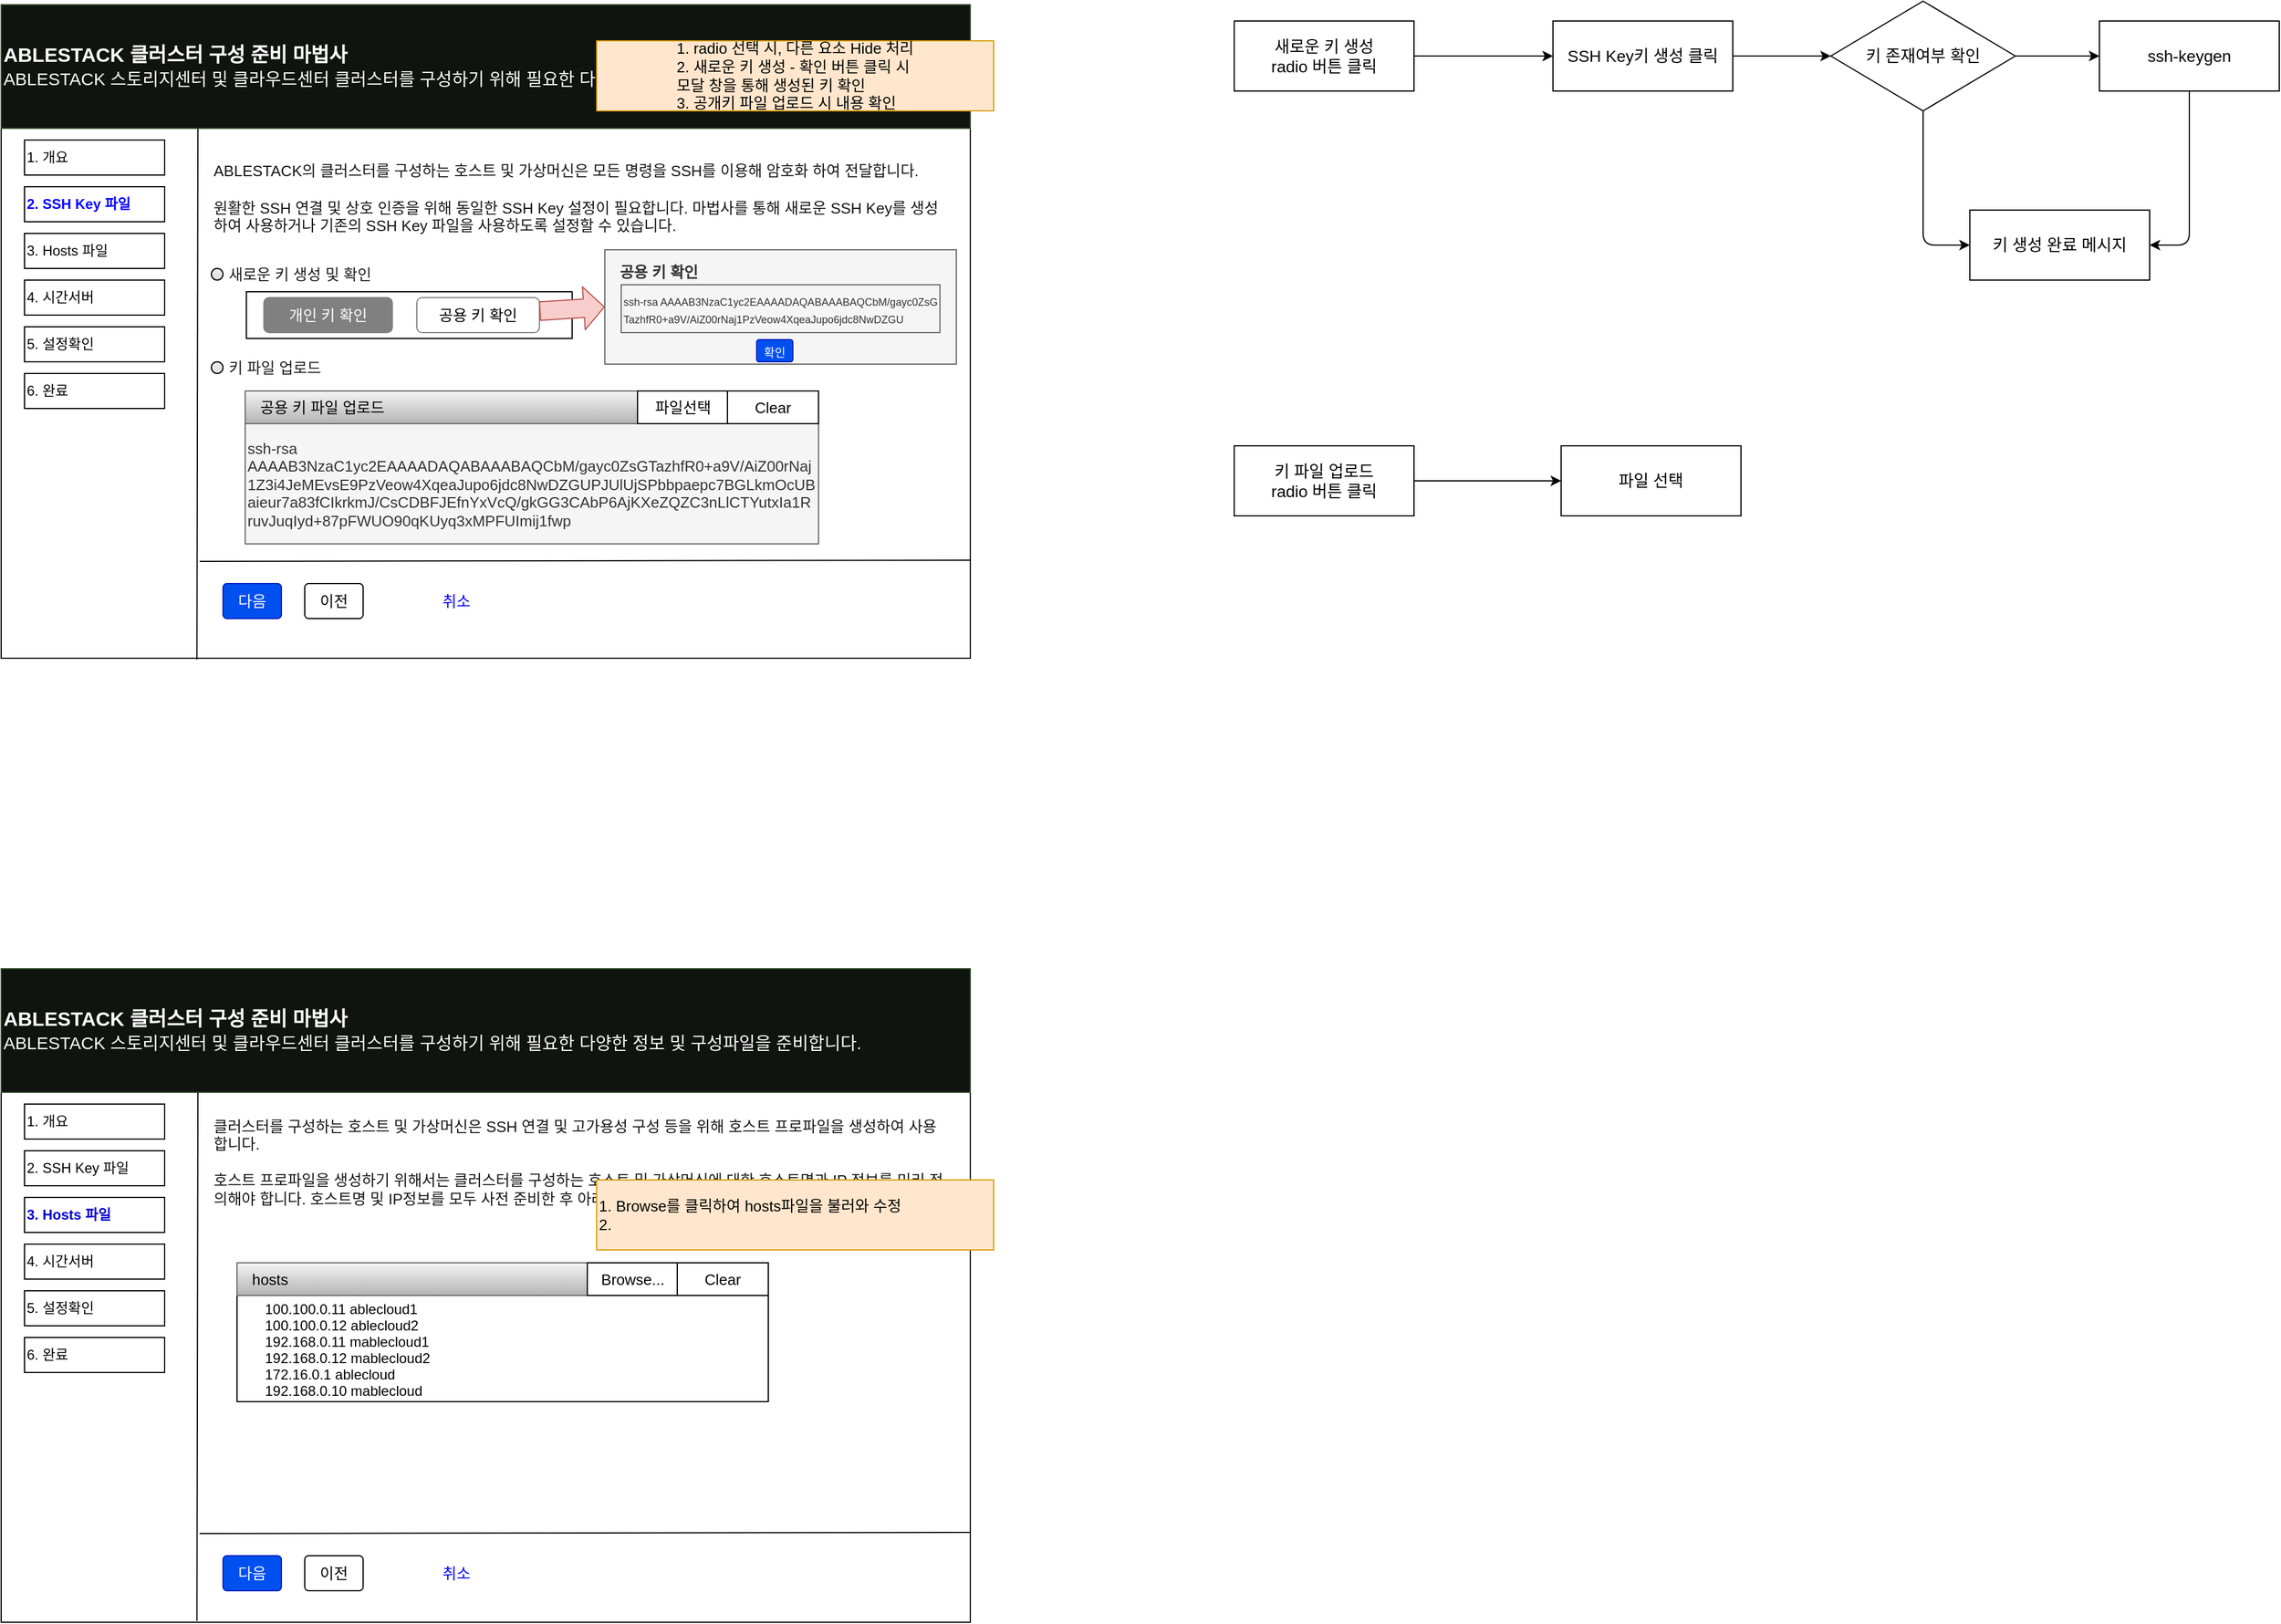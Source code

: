 <mxfile version="14.4.6" type="github">
  <diagram id="XoaDM2TkfQktanUWAJeV" name="클러스터 구성 준비(마법사)">
    <mxGraphModel dx="945" dy="533" grid="1" gridSize="7" guides="1" tooltips="1" connect="1" arrows="1" fold="1" page="1" pageScale="1" pageWidth="1169" pageHeight="827" background="none" math="0" shadow="0">
      <root>
        <mxCell id="0" />
        <mxCell id="1" parent="0" />
        <mxCell id="__XMbqS7DblXaXG2py2k-1" value="" style="rounded=0;whiteSpace=wrap;html=1;" parent="1" vertex="1">
          <mxGeometry x="190" y="154" width="830" height="560" as="geometry" />
        </mxCell>
        <mxCell id="__XMbqS7DblXaXG2py2k-2" value="&lt;div style=&quot;&quot;&gt;&lt;font style=&quot;font-size: 17px&quot;&gt;&lt;b&gt;ABLESTACK 클러스터 구성 준비 마법사&lt;/b&gt;&lt;/font&gt;&lt;/div&gt;&lt;div style=&quot;font-size: 15px;&quot;&gt;&lt;font style=&quot;font-size: 15px&quot;&gt;ABLESTACK 스토리지센터 및 클라우드센터 클러스터를 구성하기 위해 필요한 다양한 정보 및 구성파일을 준비합니다.&lt;/font&gt;&lt;/div&gt;" style="text;html=1;strokeColor=#3A5431;align=left;verticalAlign=middle;whiteSpace=wrap;rounded=0;labelBackgroundColor=none;fontColor=#ffffff;fillColor=#10140F;" parent="1" vertex="1">
          <mxGeometry x="190" y="154" width="830" height="106" as="geometry" />
        </mxCell>
        <mxCell id="__XMbqS7DblXaXG2py2k-3" value="1. 개요" style="rounded=0;whiteSpace=wrap;html=1;align=left;" parent="1" vertex="1">
          <mxGeometry x="210" y="270" width="120" height="30" as="geometry" />
        </mxCell>
        <mxCell id="__XMbqS7DblXaXG2py2k-4" value="&lt;b&gt;2. SSH Key 파일&lt;/b&gt;" style="rounded=0;whiteSpace=wrap;html=1;align=left;fontColor=#0000FF;" parent="1" vertex="1">
          <mxGeometry x="210" y="310" width="120" height="30" as="geometry" />
        </mxCell>
        <mxCell id="__XMbqS7DblXaXG2py2k-5" value="3. Hosts 파일" style="rounded=0;whiteSpace=wrap;html=1;align=left;" parent="1" vertex="1">
          <mxGeometry x="210" y="350" width="120" height="30" as="geometry" />
        </mxCell>
        <mxCell id="__XMbqS7DblXaXG2py2k-6" value="5. 설정확인" style="rounded=0;whiteSpace=wrap;html=1;align=left;" parent="1" vertex="1">
          <mxGeometry x="210" y="430" width="120" height="30" as="geometry" />
        </mxCell>
        <mxCell id="__XMbqS7DblXaXG2py2k-7" value="4. 시간서버" style="rounded=0;whiteSpace=wrap;html=1;align=left;" parent="1" vertex="1">
          <mxGeometry x="210" y="390" width="120" height="30" as="geometry" />
        </mxCell>
        <mxCell id="__XMbqS7DblXaXG2py2k-8" value="6. 완료" style="rounded=0;whiteSpace=wrap;html=1;align=left;" parent="1" vertex="1">
          <mxGeometry x="210" y="470" width="120" height="30" as="geometry" />
        </mxCell>
        <mxCell id="__XMbqS7DblXaXG2py2k-11" value="" style="endArrow=none;html=1;fontColor=#FCFCFC;entryX=0.203;entryY=1.003;entryDx=0;entryDy=0;entryPerimeter=0;exitX=0.202;exitY=1.002;exitDx=0;exitDy=0;exitPerimeter=0;" parent="1" target="__XMbqS7DblXaXG2py2k-2" edge="1" source="__XMbqS7DblXaXG2py2k-1">
          <mxGeometry width="50" height="50" relative="1" as="geometry">
            <mxPoint x="358" y="600" as="sourcePoint" />
            <mxPoint x="640" y="300" as="targetPoint" />
          </mxGeometry>
        </mxCell>
        <mxCell id="__XMbqS7DblXaXG2py2k-12" value="" style="endArrow=none;html=1;fontColor=#FCFCFC;" parent="1" edge="1">
          <mxGeometry width="50" height="50" relative="1" as="geometry">
            <mxPoint x="360" y="631" as="sourcePoint" />
            <mxPoint x="1020" y="630" as="targetPoint" />
          </mxGeometry>
        </mxCell>
        <mxCell id="__XMbqS7DblXaXG2py2k-13" value="&lt;span style=&quot;color: rgb(21, 21, 21); font-family: redhattext, overpass, overpass, helvetica, arial, sans-serif; font-size: 13px; background-color: rgb(255, 255, 255);&quot;&gt;ABLESTACK의 클러스터를 구성하는 호스트 및 가상머신은 모든 명령을 SSH를 이용해 암호화 하여 전달합니다.&lt;/span&gt;&lt;br style=&quot;box-sizing: border-box; color: rgb(21, 21, 21); font-family: redhattext, overpass, overpass, helvetica, arial, sans-serif; font-size: 13px; background-color: rgb(255, 255, 255);&quot;&gt;&lt;br style=&quot;box-sizing: border-box; color: rgb(21, 21, 21); font-family: redhattext, overpass, overpass, helvetica, arial, sans-serif; font-size: 13px; background-color: rgb(255, 255, 255);&quot;&gt;&lt;span style=&quot;color: rgb(21, 21, 21); font-family: redhattext, overpass, overpass, helvetica, arial, sans-serif; font-size: 13px; background-color: rgb(255, 255, 255);&quot;&gt;원활한 SSH 연결 및 상호 인증을 위해 동일한 SSH Key 설정이 필요합니다. 마법사를 통해 새로운 SSH Key를 생성하여 사용하거나 기존의 SSH Key 파일을 사용하도록 설정할 수 있습니다.&lt;/span&gt;" style="text;html=1;strokeColor=none;fillColor=none;align=left;verticalAlign=middle;whiteSpace=wrap;rounded=0;labelBackgroundColor=none;fontColor=#1C1C1C;fontSize=13;" parent="1" vertex="1">
          <mxGeometry x="370" y="270" width="630" height="100" as="geometry" />
        </mxCell>
        <mxCell id="__XMbqS7DblXaXG2py2k-18" value="새로운 키 생성 및 확인" style="html=1;shadow=0;dashed=0;shape=mxgraph.bootstrap.radioButton2;labelPosition=right;verticalLabelPosition=middle;align=left;verticalAlign=middle;gradientColor=#DEDEDE;fillColor=#EDEDED;checked=0;spacing=5;checkedFill=#0085FC;checkedStroke=#ffffff;labelBackgroundColor=#ffffff;fontSize=13;fontColor=#1C1C1C;" parent="1" vertex="1">
          <mxGeometry x="370" y="380" width="10" height="10" as="geometry" />
        </mxCell>
        <mxCell id="__XMbqS7DblXaXG2py2k-19" value="키 파일 업로드" style="html=1;shadow=0;dashed=0;shape=mxgraph.bootstrap.radioButton2;labelPosition=right;verticalLabelPosition=middle;align=left;verticalAlign=middle;gradientColor=#DEDEDE;fillColor=#EDEDED;checked=0;spacing=5;checkedFill=#0085FC;checkedStroke=#ffffff;labelBackgroundColor=none;fontSize=13;fontColor=#1C1C1C;" parent="1" vertex="1">
          <mxGeometry x="370" y="460" width="10" height="10" as="geometry" />
        </mxCell>
        <mxCell id="__XMbqS7DblXaXG2py2k-28" value="" style="rounded=0;whiteSpace=wrap;html=1;labelBackgroundColor=none;fontSize=13;align=left;labelBorderColor=none;" parent="1" vertex="1">
          <mxGeometry x="400" y="400" width="279" height="40" as="geometry" />
        </mxCell>
        <mxCell id="__XMbqS7DblXaXG2py2k-29" value="개인 키 확인" style="rounded=1;whiteSpace=wrap;html=1;labelBackgroundColor=none;fontSize=13;fontColor=#ffffff;align=center;fillColor=#808080;strokeColor=#808080;" parent="1" vertex="1">
          <mxGeometry x="415" y="405" width="110" height="30" as="geometry" />
        </mxCell>
        <mxCell id="__XMbqS7DblXaXG2py2k-30" value="공용 키 확인" style="rounded=1;whiteSpace=wrap;html=1;labelBackgroundColor=none;fontSize=13;align=center;fillColor=#FFFFFF;strokeColor=#808080;" parent="1" vertex="1">
          <mxGeometry x="546" y="405" width="105" height="30" as="geometry" />
        </mxCell>
        <mxCell id="__XMbqS7DblXaXG2py2k-38" value="&lt;div style=&quot;text-align: left&quot;&gt;&lt;span&gt;1. radio 선택 시, 다른 요소 Hide 처리&lt;/span&gt;&lt;/div&gt;&lt;span&gt;&lt;div style=&quot;text-align: left&quot;&gt;&lt;span&gt;2. 새로운 키 생성 - 확인 버튼 클릭 시 &lt;br&gt;모달 창을 통해 생성된 키 확인&lt;/span&gt;&lt;/div&gt;&lt;div style=&quot;text-align: left&quot;&gt;&lt;span&gt;3. 공개키 파일 업로드 시 내용 확인&lt;/span&gt;&lt;/div&gt;&lt;/span&gt;" style="rounded=0;whiteSpace=wrap;html=1;labelBackgroundColor=none;strokeColor=#d79b00;fillColor=#ffe6cc;fontSize=13;align=center;" parent="1" vertex="1">
          <mxGeometry x="700" y="185" width="340" height="60" as="geometry" />
        </mxCell>
        <mxCell id="__XMbqS7DblXaXG2py2k-39" value="다음" style="rounded=1;whiteSpace=wrap;html=1;labelBackgroundColor=none;strokeColor=#001DBC;fillColor=#0050ef;fontSize=13;fontColor=#ffffff;align=center;arcSize=11;" parent="1" vertex="1">
          <mxGeometry x="380" y="650" width="50" height="30" as="geometry" />
        </mxCell>
        <mxCell id="__XMbqS7DblXaXG2py2k-40" value="이전" style="rounded=1;whiteSpace=wrap;html=1;labelBackgroundColor=none;strokeColor=#000000;fillColor=#ffffff;fontSize=13;fontColor=#000000;align=center;arcSize=11;" parent="1" vertex="1">
          <mxGeometry x="450" y="650" width="50" height="30" as="geometry" />
        </mxCell>
        <mxCell id="__XMbqS7DblXaXG2py2k-41" value="취소" style="text;html=1;strokeColor=none;fillColor=none;align=center;verticalAlign=middle;whiteSpace=wrap;rounded=0;labelBackgroundColor=none;fontSize=13;fontColor=#0000FF;" parent="1" vertex="1">
          <mxGeometry x="560" y="655" width="40" height="20" as="geometry" />
        </mxCell>
        <mxCell id="__XMbqS7DblXaXG2py2k-42" value="" style="rounded=0;whiteSpace=wrap;html=1;" parent="1" vertex="1">
          <mxGeometry x="190" y="980" width="830" height="560" as="geometry" />
        </mxCell>
        <mxCell id="__XMbqS7DblXaXG2py2k-43" value="&lt;div style=&quot;&quot;&gt;&lt;font style=&quot;font-size: 17px&quot;&gt;&lt;b&gt;ABLESTACK 클러스터 구성 준비 마법사&lt;/b&gt;&lt;/font&gt;&lt;/div&gt;&lt;div style=&quot;font-size: 15px;&quot;&gt;&lt;font style=&quot;font-size: 15px&quot;&gt;ABLESTACK 스토리지센터 및 클라우드센터 클러스터를 구성하기 위해 필요한 다양한 정보 및 구성파일을 준비합니다.&lt;/font&gt;&lt;/div&gt;" style="text;html=1;strokeColor=#3A5431;align=left;verticalAlign=middle;whiteSpace=wrap;rounded=0;labelBackgroundColor=none;fontColor=#ffffff;fillColor=#10140F;" parent="1" vertex="1">
          <mxGeometry x="190" y="980" width="830" height="106" as="geometry" />
        </mxCell>
        <mxCell id="__XMbqS7DblXaXG2py2k-44" value="1. 개요" style="rounded=0;whiteSpace=wrap;html=1;align=left;" parent="1" vertex="1">
          <mxGeometry x="210" y="1096" width="120" height="30" as="geometry" />
        </mxCell>
        <mxCell id="__XMbqS7DblXaXG2py2k-45" value="&lt;span style=&quot;font-weight: normal&quot;&gt;&lt;font color=&quot;#000000&quot;&gt;2. SSH Key 파일&lt;/font&gt;&lt;/span&gt;" style="rounded=0;whiteSpace=wrap;html=1;align=left;fontColor=#0000FF;fontStyle=1" parent="1" vertex="1">
          <mxGeometry x="210" y="1136" width="120" height="30" as="geometry" />
        </mxCell>
        <mxCell id="__XMbqS7DblXaXG2py2k-46" value="&lt;b&gt;&lt;font color=&quot;#0000cc&quot;&gt;3. Hosts 파일&lt;/font&gt;&lt;/b&gt;" style="rounded=0;whiteSpace=wrap;html=1;align=left;" parent="1" vertex="1">
          <mxGeometry x="210" y="1176" width="120" height="30" as="geometry" />
        </mxCell>
        <mxCell id="__XMbqS7DblXaXG2py2k-47" value="5. 설정확인" style="rounded=0;whiteSpace=wrap;html=1;align=left;" parent="1" vertex="1">
          <mxGeometry x="210" y="1256" width="120" height="30" as="geometry" />
        </mxCell>
        <mxCell id="__XMbqS7DblXaXG2py2k-48" value="4. 시간서버" style="rounded=0;whiteSpace=wrap;html=1;align=left;" parent="1" vertex="1">
          <mxGeometry x="210" y="1216" width="120" height="30" as="geometry" />
        </mxCell>
        <mxCell id="__XMbqS7DblXaXG2py2k-49" value="6. 완료" style="rounded=0;whiteSpace=wrap;html=1;align=left;" parent="1" vertex="1">
          <mxGeometry x="210" y="1296" width="120" height="30" as="geometry" />
        </mxCell>
        <mxCell id="__XMbqS7DblXaXG2py2k-50" value="" style="endArrow=none;html=1;fontColor=#FCFCFC;entryX=0.203;entryY=1.003;entryDx=0;entryDy=0;entryPerimeter=0;exitX=0.202;exitY=0.998;exitDx=0;exitDy=0;exitPerimeter=0;" parent="1" target="__XMbqS7DblXaXG2py2k-43" edge="1" source="__XMbqS7DblXaXG2py2k-42">
          <mxGeometry width="50" height="50" relative="1" as="geometry">
            <mxPoint x="358" y="1426" as="sourcePoint" />
            <mxPoint x="640" y="1126" as="targetPoint" />
          </mxGeometry>
        </mxCell>
        <mxCell id="__XMbqS7DblXaXG2py2k-51" value="" style="endArrow=none;html=1;fontColor=#FCFCFC;" parent="1" edge="1">
          <mxGeometry width="50" height="50" relative="1" as="geometry">
            <mxPoint x="360" y="1464" as="sourcePoint" />
            <mxPoint x="1020" y="1463" as="targetPoint" />
          </mxGeometry>
        </mxCell>
        <mxCell id="__XMbqS7DblXaXG2py2k-52" value="&lt;font style=&quot;font-size: 13px&quot;&gt;&lt;span style=&quot;color: rgb(21 , 21 , 21) ; font-family: &amp;#34;redhattext&amp;#34; , &amp;#34;overpass&amp;#34; , &amp;#34;overpass&amp;#34; , &amp;#34;helvetica&amp;#34; , &amp;#34;arial&amp;#34; , sans-serif ; background-color: rgb(255 , 255 , 255)&quot;&gt;클러스터를 구성하는 호스트 및 가상머신은 SSH 연결 및 고가용성 구성 등을 위해 호스트 프로파일을 생성하여 사용합니다.&lt;/span&gt;&lt;br style=&quot;box-sizing: border-box ; color: rgb(21 , 21 , 21) ; font-family: &amp;#34;redhattext&amp;#34; , &amp;#34;overpass&amp;#34; , &amp;#34;overpass&amp;#34; , &amp;#34;helvetica&amp;#34; , &amp;#34;arial&amp;#34; , sans-serif ; background-color: rgb(255 , 255 , 255)&quot;&gt;&lt;br style=&quot;box-sizing: border-box ; color: rgb(21 , 21 , 21) ; font-family: &amp;#34;redhattext&amp;#34; , &amp;#34;overpass&amp;#34; , &amp;#34;overpass&amp;#34; , &amp;#34;helvetica&amp;#34; , &amp;#34;arial&amp;#34; , sans-serif ; background-color: rgb(255 , 255 , 255)&quot;&gt;&lt;span style=&quot;color: rgb(21 , 21 , 21) ; font-family: &amp;#34;redhattext&amp;#34; , &amp;#34;overpass&amp;#34; , &amp;#34;overpass&amp;#34; , &amp;#34;helvetica&amp;#34; , &amp;#34;arial&amp;#34; , sans-serif ; background-color: rgb(255 , 255 , 255)&quot;&gt;호스트 프로파일을 생성하기 위해서는 클러스터를 구성하는 호스트 및 가상머신에 대한 호스트명과 IP 정보를 미리 정의해야 합니다. 호스트명 및 IP정보를 모두 사전 준비한 후 아래의 정보를 구성하십시오.&lt;/span&gt;&lt;/font&gt;" style="text;html=1;strokeColor=none;fillColor=none;align=left;verticalAlign=middle;whiteSpace=wrap;rounded=0;labelBackgroundColor=none;fontColor=#1C1C1C;fontSize=13;" parent="1" vertex="1">
          <mxGeometry x="370" y="1096" width="630" height="100" as="geometry" />
        </mxCell>
        <mxCell id="__XMbqS7DblXaXG2py2k-62" value="다음" style="rounded=1;whiteSpace=wrap;html=1;labelBackgroundColor=none;strokeColor=#001DBC;fillColor=#0050ef;fontSize=13;fontColor=#ffffff;align=center;arcSize=11;" parent="1" vertex="1">
          <mxGeometry x="380" y="1483" width="50" height="30" as="geometry" />
        </mxCell>
        <mxCell id="__XMbqS7DblXaXG2py2k-63" value="이전" style="rounded=1;whiteSpace=wrap;html=1;labelBackgroundColor=none;strokeColor=#000000;fillColor=#ffffff;fontSize=13;fontColor=#000000;align=center;arcSize=11;" parent="1" vertex="1">
          <mxGeometry x="450" y="1483" width="50" height="30" as="geometry" />
        </mxCell>
        <mxCell id="__XMbqS7DblXaXG2py2k-64" value="취소" style="text;html=1;strokeColor=none;fillColor=none;align=center;verticalAlign=middle;whiteSpace=wrap;rounded=0;labelBackgroundColor=none;fontSize=13;fontColor=#0000FF;" parent="1" vertex="1">
          <mxGeometry x="560" y="1488" width="40" height="20" as="geometry" />
        </mxCell>
        <mxCell id="__XMbqS7DblXaXG2py2k-66" value="" style="rounded=0;whiteSpace=wrap;html=1;labelBackgroundColor=#080808;strokeColor=#000000;fillColor=#FFFFFF;fontSize=13;fontColor=#0000CC;align=center;" parent="1" vertex="1">
          <mxGeometry x="392" y="1260" width="455" height="91" as="geometry" />
        </mxCell>
        <mxCell id="__XMbqS7DblXaXG2py2k-67" value="&amp;nbsp; &amp;nbsp;hosts" style="rounded=0;whiteSpace=wrap;html=1;labelBackgroundColor=none;strokeColor=#666666;fillColor=#f5f5f5;fontSize=13;align=left;gradientColor=#b3b3b3;" parent="1" vertex="1">
          <mxGeometry x="392" y="1232" width="454" height="28" as="geometry" />
        </mxCell>
        <mxCell id="__XMbqS7DblXaXG2py2k-68" value="&lt;font color=&quot;#000000&quot;&gt;Browse...&lt;/font&gt;" style="rounded=0;whiteSpace=wrap;html=1;labelBackgroundColor=none;strokeColor=#000000;fillColor=#FFFFFF;fontSize=13;fontColor=#0000CC;align=center;" parent="1" vertex="1">
          <mxGeometry x="692" y="1232" width="78" height="28" as="geometry" />
        </mxCell>
        <mxCell id="__XMbqS7DblXaXG2py2k-69" value="&lt;font color=&quot;#000000&quot;&gt;Clear&lt;/font&gt;" style="rounded=0;whiteSpace=wrap;html=1;labelBackgroundColor=none;strokeColor=#000000;fillColor=#FFFFFF;fontSize=13;fontColor=#0000CC;align=center;" parent="1" vertex="1">
          <mxGeometry x="769" y="1232" width="78" height="28" as="geometry" />
        </mxCell>
        <mxCell id="__XMbqS7DblXaXG2py2k-70" value="&lt;p class=&quot;p1&quot; style=&quot;margin: 0px ; font-stretch: normal ; font-size: 12px ; line-height: normal ; color: rgb(0 , 0 , 0)&quot;&gt;100.100.0.11 ablecloud1&lt;/p&gt;&lt;p class=&quot;p1&quot; style=&quot;margin: 0px ; font-stretch: normal ; font-size: 12px ; line-height: normal ; color: rgb(0 , 0 , 0)&quot;&gt;100.100.0.12 ablecloud2&lt;/p&gt;&lt;p class=&quot;p1&quot; style=&quot;margin: 0px ; font-stretch: normal ; font-size: 12px ; line-height: normal ; color: rgb(0 , 0 , 0)&quot;&gt;192.168.0.11 mablecloud1&lt;/p&gt;&lt;p class=&quot;p1&quot; style=&quot;margin: 0px ; font-stretch: normal ; font-size: 12px ; line-height: normal ; color: rgb(0 , 0 , 0)&quot;&gt;192.168.0.12 mablecloud2&lt;/p&gt;&lt;p class=&quot;p1&quot; style=&quot;margin: 0px ; font-stretch: normal ; font-size: 12px ; line-height: normal ; color: rgb(0 , 0 , 0)&quot;&gt;172.16.0.1 ablecloud&lt;/p&gt;&lt;p class=&quot;p1&quot; style=&quot;margin: 0px ; font-stretch: normal ; font-size: 12px ; line-height: normal ; color: rgb(0 , 0 , 0)&quot;&gt;192.168.0.10 mablecloud&lt;/p&gt;" style="text;html=1;strokeColor=none;fillColor=none;align=left;verticalAlign=middle;whiteSpace=wrap;rounded=0;labelBackgroundColor=none;fontSize=13;fontColor=#0000CC;" parent="1" vertex="1">
          <mxGeometry x="414" y="1260" width="189" height="91" as="geometry" />
        </mxCell>
        <mxCell id="__XMbqS7DblXaXG2py2k-65" value="&lt;div&gt;1. Browse를 클릭하여 hosts파일을 불러와 수정&lt;/div&gt;&lt;div&gt;2.&amp;nbsp;&lt;/div&gt;" style="rounded=0;whiteSpace=wrap;html=1;labelBackgroundColor=none;strokeColor=#d79b00;fillColor=#ffe6cc;fontSize=13;align=left;" parent="1" vertex="1">
          <mxGeometry x="700" y="1161" width="340" height="60" as="geometry" />
        </mxCell>
        <mxCell id="GMiYerokD48OvthXEgpa-3" value="" style="edgeStyle=orthogonalEdgeStyle;orthogonalLoop=1;jettySize=auto;html=1;rounded=1;" parent="1" source="GMiYerokD48OvthXEgpa-1" target="GMiYerokD48OvthXEgpa-2" edge="1">
          <mxGeometry relative="1" as="geometry" />
        </mxCell>
        <mxCell id="GMiYerokD48OvthXEgpa-1" value="&lt;font style=&quot;font-size: 14px&quot;&gt;새로운 키 생성&lt;br&gt;radio 버튼 클릭&lt;br&gt;&lt;/font&gt;" style="rounded=0;whiteSpace=wrap;html=1;align=center;" parent="1" vertex="1">
          <mxGeometry x="1246" y="168" width="154" height="60" as="geometry" />
        </mxCell>
        <mxCell id="GMiYerokD48OvthXEgpa-16" value="" style="edgeStyle=orthogonalEdgeStyle;rounded=1;orthogonalLoop=1;jettySize=auto;html=1;entryX=0;entryY=0.5;entryDx=0;entryDy=0;" parent="1" source="GMiYerokD48OvthXEgpa-2" target="GMiYerokD48OvthXEgpa-19" edge="1">
          <mxGeometry relative="1" as="geometry">
            <mxPoint x="1753" y="216" as="targetPoint" />
          </mxGeometry>
        </mxCell>
        <mxCell id="GMiYerokD48OvthXEgpa-2" value="&lt;font style=&quot;font-size: 14px&quot;&gt;SSH Key키 생성 클릭&lt;/font&gt;" style="rounded=0;whiteSpace=wrap;html=1;align=center;" parent="1" vertex="1">
          <mxGeometry x="1519" y="168" width="154" height="60" as="geometry" />
        </mxCell>
        <mxCell id="GMiYerokD48OvthXEgpa-10" value="" style="edgeStyle=orthogonalEdgeStyle;orthogonalLoop=1;jettySize=auto;html=1;rounded=1;" parent="1" source="GMiYerokD48OvthXEgpa-12" target="GMiYerokD48OvthXEgpa-13" edge="1">
          <mxGeometry relative="1" as="geometry" />
        </mxCell>
        <mxCell id="GMiYerokD48OvthXEgpa-12" value="&lt;font style=&quot;font-size: 14px&quot;&gt;키 파일 업로드&lt;br&gt;radio 버튼 클릭&lt;br&gt;&lt;/font&gt;" style="rounded=0;whiteSpace=wrap;html=1;align=center;" parent="1" vertex="1">
          <mxGeometry x="1246" y="532" width="154" height="60" as="geometry" />
        </mxCell>
        <mxCell id="GMiYerokD48OvthXEgpa-13" value="&lt;font style=&quot;font-size: 14px&quot;&gt;파일 선택&lt;/font&gt;" style="rounded=0;whiteSpace=wrap;html=1;align=center;" parent="1" vertex="1">
          <mxGeometry x="1526" y="532" width="154" height="60" as="geometry" />
        </mxCell>
        <mxCell id="GMiYerokD48OvthXEgpa-18" value="" style="edgeStyle=orthogonalEdgeStyle;rounded=1;orthogonalLoop=1;jettySize=auto;html=1;exitX=1;exitY=0.5;exitDx=0;exitDy=0;" parent="1" source="GMiYerokD48OvthXEgpa-19" target="GMiYerokD48OvthXEgpa-17" edge="1">
          <mxGeometry relative="1" as="geometry">
            <mxPoint x="1907.0" y="216" as="sourcePoint" />
          </mxGeometry>
        </mxCell>
        <mxCell id="GMiYerokD48OvthXEgpa-24" style="edgeStyle=orthogonalEdgeStyle;rounded=1;orthogonalLoop=1;jettySize=auto;html=1;exitX=0.5;exitY=1;exitDx=0;exitDy=0;entryX=1;entryY=0.5;entryDx=0;entryDy=0;" parent="1" source="GMiYerokD48OvthXEgpa-17" target="GMiYerokD48OvthXEgpa-22" edge="1">
          <mxGeometry relative="1" as="geometry" />
        </mxCell>
        <mxCell id="GMiYerokD48OvthXEgpa-17" value="&lt;span style=&quot;font-size: 14px&quot;&gt;ssh-keygen&lt;/span&gt;" style="rounded=0;whiteSpace=wrap;html=1;align=center;" parent="1" vertex="1">
          <mxGeometry x="1987" y="168" width="154" height="60" as="geometry" />
        </mxCell>
        <mxCell id="GMiYerokD48OvthXEgpa-23" style="edgeStyle=orthogonalEdgeStyle;rounded=1;orthogonalLoop=1;jettySize=auto;html=1;exitX=0.5;exitY=1;exitDx=0;exitDy=0;entryX=0;entryY=0.5;entryDx=0;entryDy=0;" parent="1" source="GMiYerokD48OvthXEgpa-19" target="GMiYerokD48OvthXEgpa-22" edge="1">
          <mxGeometry relative="1" as="geometry" />
        </mxCell>
        <mxCell id="GMiYerokD48OvthXEgpa-19" value="&lt;span style=&quot;font-size: 14px&quot;&gt;키 존재여부 확인&lt;/span&gt;" style="rhombus;whiteSpace=wrap;html=1;align=center;" parent="1" vertex="1">
          <mxGeometry x="1757" y="151" width="158" height="94" as="geometry" />
        </mxCell>
        <mxCell id="GMiYerokD48OvthXEgpa-22" value="&lt;span style=&quot;font-size: 14px&quot;&gt;키 생성 완료 메시지&lt;/span&gt;" style="rounded=0;whiteSpace=wrap;html=1;align=center;" parent="1" vertex="1">
          <mxGeometry x="1876" y="330" width="154" height="60" as="geometry" />
        </mxCell>
        <mxCell id="89EKyDgW7ggEvaJcWjJE-5" value="ssh-rsa AAAAB3NzaC1yc2EAAAADAQABAAABAQCbM/gayc0ZsGTazhfR0+a9V/AiZ00rNaj&lt;br&gt;1Z3i4JeMEvsE9PzVeow4XqeaJupo6jdc8NwDZGUPJUlUjSPbbpaepc7BGLkmOcUB&lt;br&gt;aieur7a83fCIkrkmJ/CsCDBFJEfnYxVcQ/gkGG3CAbP6AjKXeZQZC3nLlCTYutxIa1R&lt;br&gt;ruvJuqIyd+87pFWUO90qKUyq3xMPFUImij1fwp" style="rounded=0;whiteSpace=wrap;html=1;labelBackgroundColor=none;fontSize=13;align=left;labelBorderColor=none;fillColor=#f5f5f5;strokeColor=#666666;fontColor=#333333;" vertex="1" parent="1">
          <mxGeometry x="399" y="513" width="491" height="103" as="geometry" />
        </mxCell>
        <mxCell id="89EKyDgW7ggEvaJcWjJE-6" value="&amp;nbsp; &amp;nbsp;공용 키 파일 업로드" style="rounded=0;whiteSpace=wrap;html=1;labelBackgroundColor=none;strokeColor=#666666;fillColor=#f5f5f5;fontSize=13;align=left;gradientColor=#b3b3b3;" vertex="1" parent="1">
          <mxGeometry x="399" y="485" width="491" height="28" as="geometry" />
        </mxCell>
        <mxCell id="89EKyDgW7ggEvaJcWjJE-7" value="&lt;font color=&quot;#000000&quot;&gt;파일선택&lt;/font&gt;" style="rounded=0;whiteSpace=wrap;html=1;labelBackgroundColor=none;strokeColor=#000000;fillColor=#FFFFFF;fontSize=13;fontColor=#0000CC;align=center;" vertex="1" parent="1">
          <mxGeometry x="735" y="485" width="78" height="28" as="geometry" />
        </mxCell>
        <mxCell id="89EKyDgW7ggEvaJcWjJE-8" value="&lt;font color=&quot;#000000&quot;&gt;Clear&lt;/font&gt;" style="rounded=0;whiteSpace=wrap;html=1;labelBackgroundColor=none;strokeColor=#000000;fillColor=#FFFFFF;fontSize=13;fontColor=#0000CC;align=center;" vertex="1" parent="1">
          <mxGeometry x="812" y="485" width="78" height="28" as="geometry" />
        </mxCell>
        <mxCell id="89EKyDgW7ggEvaJcWjJE-10" value="&lt;b&gt;&lt;font style=&quot;font-size: 13px&quot;&gt;&amp;nbsp; &amp;nbsp;공용 키 확인&lt;br&gt;&lt;br&gt;&lt;br&gt;&lt;/font&gt;&lt;/b&gt;&lt;br&gt;&lt;br&gt;" style="rounded=0;whiteSpace=wrap;html=1;strokeColor=#666666;fillColor=#f5f5f5;fontColor=#333333;align=left;" vertex="1" parent="1">
          <mxGeometry x="707" y="364" width="301" height="98" as="geometry" />
        </mxCell>
        <mxCell id="89EKyDgW7ggEvaJcWjJE-11" value="" style="shape=flexArrow;endArrow=classic;html=1;fontColor=#000000;entryX=0;entryY=0.5;entryDx=0;entryDy=0;fillColor=#f8cecc;strokeColor=#b85450;width=15.833;endSize=5.508;" edge="1" parent="1" source="__XMbqS7DblXaXG2py2k-30" target="89EKyDgW7ggEvaJcWjJE-10">
          <mxGeometry width="50" height="50" relative="1" as="geometry">
            <mxPoint x="595" y="484" as="sourcePoint" />
            <mxPoint x="645" y="434" as="targetPoint" />
          </mxGeometry>
        </mxCell>
        <mxCell id="89EKyDgW7ggEvaJcWjJE-12" value="&lt;font style=&quot;font-size: 9px&quot;&gt;&lt;font style=&quot;font-size: 9px&quot;&gt;ssh-rsa AAAAB3NzaC1yc2EAAAADAQABAAABAQCbM/gayc0ZsG&lt;br style=&quot;font-size: 9px&quot;&gt;TazhfR0+a9V/AiZ00rNaj1&lt;/font&gt;PzVeow4XqeaJupo6jdc8NwDZGU&lt;/font&gt;" style="rounded=0;whiteSpace=wrap;html=1;strokeColor=#666666;fillColor=#f5f5f5;fontColor=#333333;align=left;" vertex="1" parent="1">
          <mxGeometry x="721" y="394" width="273" height="41" as="geometry" />
        </mxCell>
        <mxCell id="89EKyDgW7ggEvaJcWjJE-13" value="&lt;font style=&quot;font-size: 10px&quot;&gt;확인&lt;/font&gt;" style="rounded=1;whiteSpace=wrap;html=1;labelBackgroundColor=none;strokeColor=#001DBC;fillColor=#0050ef;fontSize=13;fontColor=#ffffff;align=center;arcSize=11;" vertex="1" parent="1">
          <mxGeometry x="837" y="441" width="31" height="19" as="geometry" />
        </mxCell>
      </root>
    </mxGraphModel>
  </diagram>
</mxfile>
